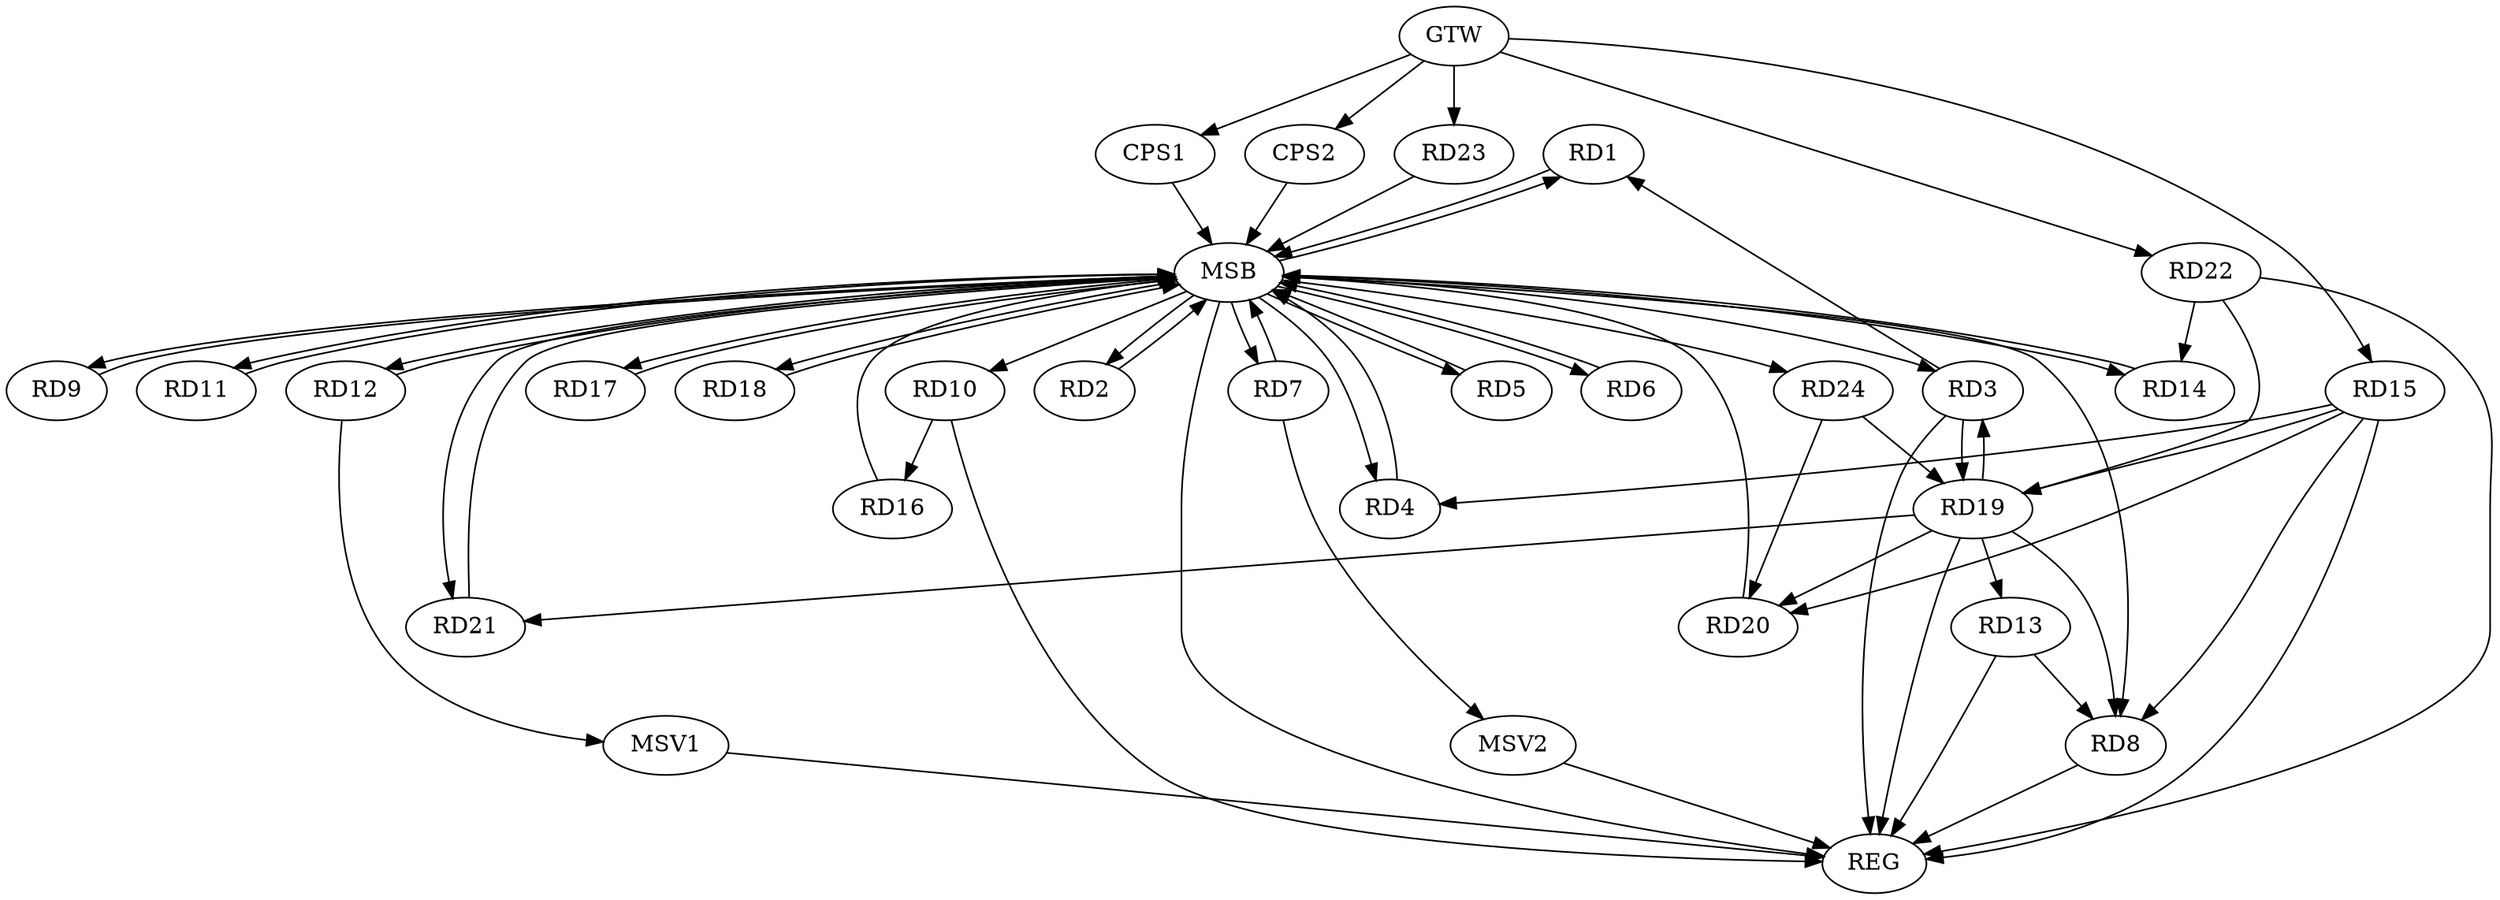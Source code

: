 strict digraph G {
  RD1 [ label="RD1" ];
  RD2 [ label="RD2" ];
  RD3 [ label="RD3" ];
  RD4 [ label="RD4" ];
  RD5 [ label="RD5" ];
  RD6 [ label="RD6" ];
  RD7 [ label="RD7" ];
  RD8 [ label="RD8" ];
  RD9 [ label="RD9" ];
  RD10 [ label="RD10" ];
  RD11 [ label="RD11" ];
  RD12 [ label="RD12" ];
  RD13 [ label="RD13" ];
  RD14 [ label="RD14" ];
  RD15 [ label="RD15" ];
  RD16 [ label="RD16" ];
  RD17 [ label="RD17" ];
  RD18 [ label="RD18" ];
  RD19 [ label="RD19" ];
  RD20 [ label="RD20" ];
  RD21 [ label="RD21" ];
  RD22 [ label="RD22" ];
  RD23 [ label="RD23" ];
  RD24 [ label="RD24" ];
  CPS1 [ label="CPS1" ];
  CPS2 [ label="CPS2" ];
  GTW [ label="GTW" ];
  REG [ label="REG" ];
  MSB [ label="MSB" ];
  MSV1 [ label="MSV1" ];
  MSV2 [ label="MSV2" ];
  RD3 -> RD1;
  RD3 -> RD19;
  RD19 -> RD3;
  RD15 -> RD4;
  RD13 -> RD8;
  RD15 -> RD8;
  RD19 -> RD8;
  RD10 -> RD16;
  RD19 -> RD13;
  RD22 -> RD14;
  RD15 -> RD19;
  RD15 -> RD20;
  RD19 -> RD20;
  RD19 -> RD21;
  RD22 -> RD19;
  RD24 -> RD19;
  RD24 -> RD20;
  GTW -> RD15;
  GTW -> RD22;
  GTW -> RD23;
  GTW -> CPS1;
  GTW -> CPS2;
  RD3 -> REG;
  RD8 -> REG;
  RD10 -> REG;
  RD13 -> REG;
  RD15 -> REG;
  RD19 -> REG;
  RD22 -> REG;
  RD1 -> MSB;
  MSB -> RD2;
  MSB -> RD14;
  MSB -> REG;
  RD2 -> MSB;
  RD4 -> MSB;
  MSB -> RD11;
  MSB -> RD18;
  RD5 -> MSB;
  RD6 -> MSB;
  MSB -> RD4;
  RD7 -> MSB;
  MSB -> RD12;
  RD9 -> MSB;
  MSB -> RD10;
  MSB -> RD24;
  RD11 -> MSB;
  MSB -> RD1;
  MSB -> RD17;
  RD12 -> MSB;
  MSB -> RD7;
  MSB -> RD21;
  RD14 -> MSB;
  MSB -> RD8;
  RD16 -> MSB;
  RD17 -> MSB;
  MSB -> RD5;
  RD18 -> MSB;
  RD20 -> MSB;
  MSB -> RD6;
  RD21 -> MSB;
  MSB -> RD9;
  RD23 -> MSB;
  MSB -> RD3;
  CPS1 -> MSB;
  CPS2 -> MSB;
  RD12 -> MSV1;
  MSV1 -> REG;
  RD7 -> MSV2;
  MSV2 -> REG;
}
